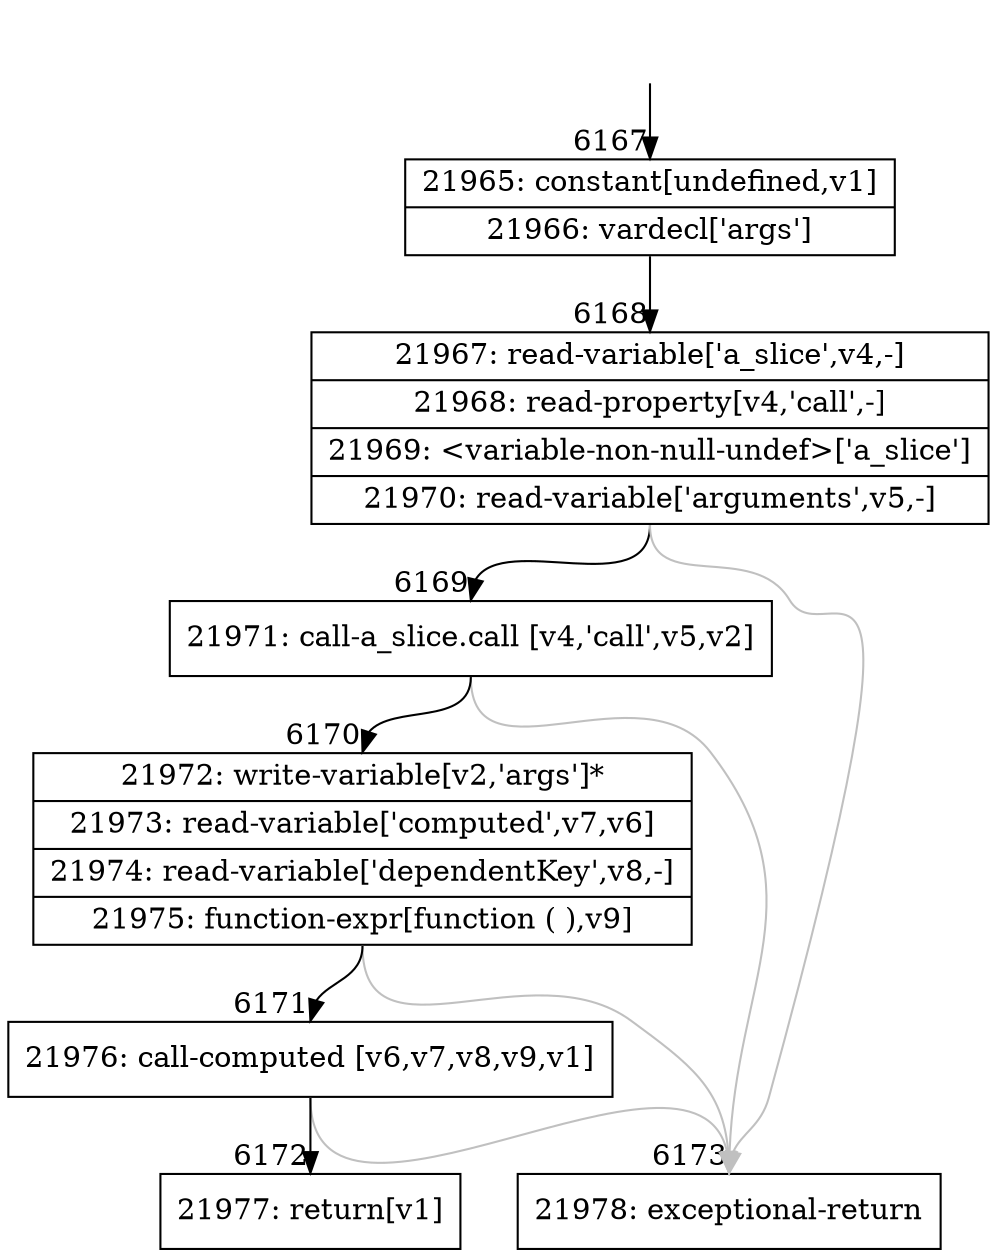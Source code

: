 digraph {
rankdir="TD"
BB_entry496[shape=none,label=""];
BB_entry496 -> BB6167 [tailport=s, headport=n, headlabel="    6167"]
BB6167 [shape=record label="{21965: constant[undefined,v1]|21966: vardecl['args']}" ] 
BB6167 -> BB6168 [tailport=s, headport=n, headlabel="      6168"]
BB6168 [shape=record label="{21967: read-variable['a_slice',v4,-]|21968: read-property[v4,'call',-]|21969: \<variable-non-null-undef\>['a_slice']|21970: read-variable['arguments',v5,-]}" ] 
BB6168 -> BB6169 [tailport=s, headport=n, headlabel="      6169"]
BB6168 -> BB6173 [tailport=s, headport=n, color=gray, headlabel="      6173"]
BB6169 [shape=record label="{21971: call-a_slice.call [v4,'call',v5,v2]}" ] 
BB6169 -> BB6170 [tailport=s, headport=n, headlabel="      6170"]
BB6169 -> BB6173 [tailport=s, headport=n, color=gray]
BB6170 [shape=record label="{21972: write-variable[v2,'args']*|21973: read-variable['computed',v7,v6]|21974: read-variable['dependentKey',v8,-]|21975: function-expr[function ( ),v9]}" ] 
BB6170 -> BB6171 [tailport=s, headport=n, headlabel="      6171"]
BB6170 -> BB6173 [tailport=s, headport=n, color=gray]
BB6171 [shape=record label="{21976: call-computed [v6,v7,v8,v9,v1]}" ] 
BB6171 -> BB6172 [tailport=s, headport=n, headlabel="      6172"]
BB6171 -> BB6173 [tailport=s, headport=n, color=gray]
BB6172 [shape=record label="{21977: return[v1]}" ] 
BB6173 [shape=record label="{21978: exceptional-return}" ] 
//#$~ 11235
}
